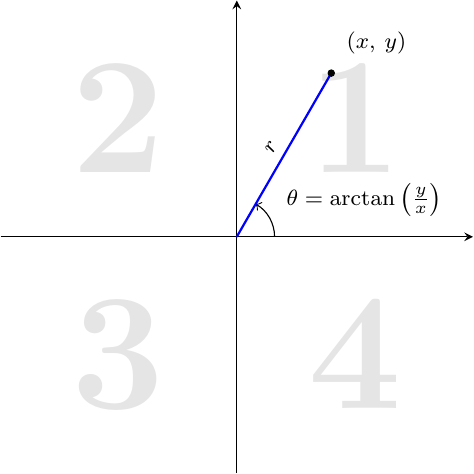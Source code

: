 \documentclass{standalone}
\usepackage{tikz}
\usepackage{pgfplots}

\pgfplotsset{compat=1.18}
\usepackage{fix-cm}

\begin{document}
\begin{tikzpicture}
    \begin{axis}[
        scale only axis=true,
        xmin=-1.25,xmax=1.25,
        ymin=-1.25,ymax=1.25,
        xticklabel=\empty,
        yticklabel=\empty,
        xtick=\empty,
        ytick=\empty,
        axis lines=middle,
        height=6cm,
        width=6cm
        ]
        \draw[->] (axis cs:0.2,0) arc (0:60:0.2);
        \node[label={[label distance=0.4cm]15:{\footnotesize\(\theta = \arctan{\left( \frac{y}{x} \right)}\)}}] at (axis cs:0,0) {};

        \coordinate (O) at (axis cs:0,0);
        \coordinate (A) at (axis cs:0.5,0.866);

        \draw[rounded corners=0.1mm, thick, blue] (O)--(A);
        \path (O) -- (A) node[midway,sloped,above] {\footnotesize$r$};
        \node[label={60:\footnotesize\(\left( x,\: y \right)\)}] at (A) {};
        \filldraw (A) circle (0.4mm);

        \node[font={\sffamily\bf},opacity=0.1] at (axis cs:0.625,0.625) {\fontsize{60}{70}\selectfont1};
        \node[font={\sffamily\bf},opacity=0.1] at (axis cs:-0.625,0.625) {\fontsize{60}{70}\selectfont2};
        \node[font={\sffamily\bf},opacity=0.1] at (axis cs:-0.625,-0.625) {\fontsize{60}{70}\selectfont3};
        \node[font={\sffamily\bf},opacity=0.1] at (axis cs:0.625,-0.625) {\fontsize{60}{70}\selectfont4};
  \end{axis}
\end{tikzpicture}
\end{document}
